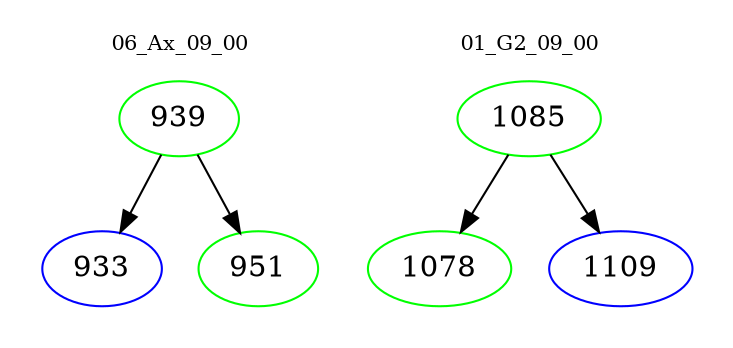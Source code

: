digraph{
subgraph cluster_0 {
color = white
label = "06_Ax_09_00";
fontsize=10;
T0_939 [label="939", color="green"]
T0_939 -> T0_933 [color="black"]
T0_933 [label="933", color="blue"]
T0_939 -> T0_951 [color="black"]
T0_951 [label="951", color="green"]
}
subgraph cluster_1 {
color = white
label = "01_G2_09_00";
fontsize=10;
T1_1085 [label="1085", color="green"]
T1_1085 -> T1_1078 [color="black"]
T1_1078 [label="1078", color="green"]
T1_1085 -> T1_1109 [color="black"]
T1_1109 [label="1109", color="blue"]
}
}
